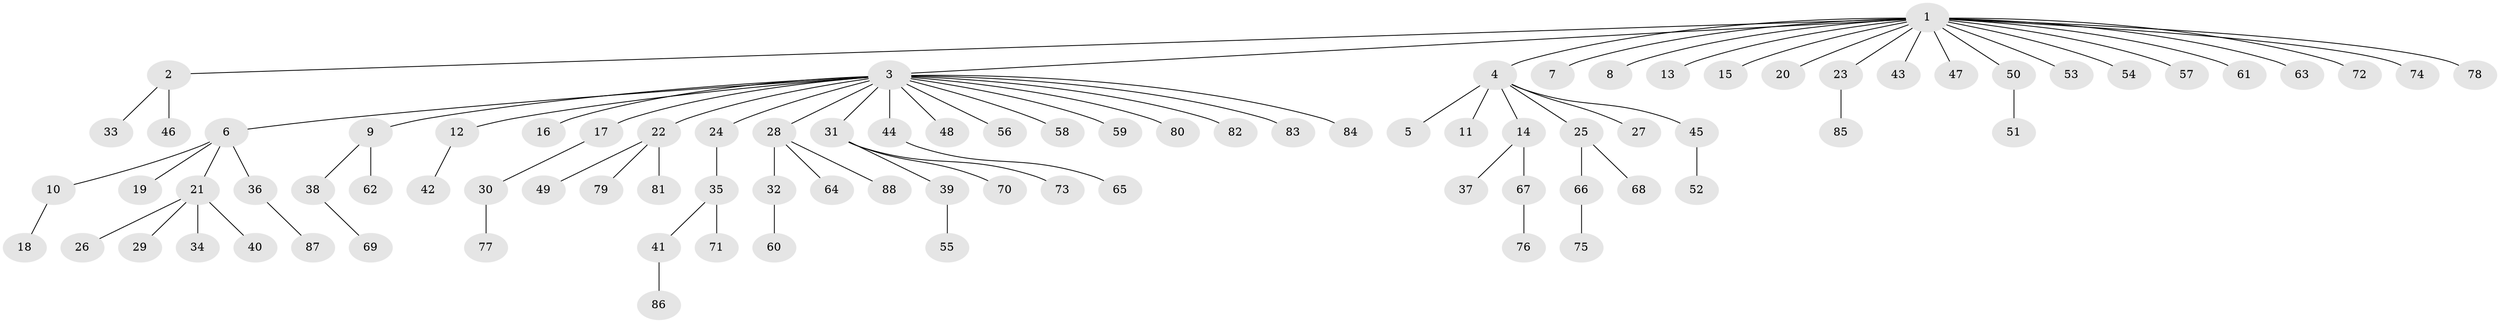 // coarse degree distribution, {3: 0.045454545454545456, 1: 0.8409090909090909, 2: 0.045454545454545456, 17: 0.045454545454545456, 5: 0.022727272727272728}
// Generated by graph-tools (version 1.1) at 2025/36/03/04/25 23:36:54]
// undirected, 88 vertices, 87 edges
graph export_dot {
  node [color=gray90,style=filled];
  1;
  2;
  3;
  4;
  5;
  6;
  7;
  8;
  9;
  10;
  11;
  12;
  13;
  14;
  15;
  16;
  17;
  18;
  19;
  20;
  21;
  22;
  23;
  24;
  25;
  26;
  27;
  28;
  29;
  30;
  31;
  32;
  33;
  34;
  35;
  36;
  37;
  38;
  39;
  40;
  41;
  42;
  43;
  44;
  45;
  46;
  47;
  48;
  49;
  50;
  51;
  52;
  53;
  54;
  55;
  56;
  57;
  58;
  59;
  60;
  61;
  62;
  63;
  64;
  65;
  66;
  67;
  68;
  69;
  70;
  71;
  72;
  73;
  74;
  75;
  76;
  77;
  78;
  79;
  80;
  81;
  82;
  83;
  84;
  85;
  86;
  87;
  88;
  1 -- 2;
  1 -- 3;
  1 -- 4;
  1 -- 7;
  1 -- 8;
  1 -- 13;
  1 -- 15;
  1 -- 20;
  1 -- 23;
  1 -- 43;
  1 -- 47;
  1 -- 50;
  1 -- 53;
  1 -- 54;
  1 -- 57;
  1 -- 61;
  1 -- 63;
  1 -- 72;
  1 -- 74;
  1 -- 78;
  2 -- 33;
  2 -- 46;
  3 -- 6;
  3 -- 9;
  3 -- 12;
  3 -- 16;
  3 -- 17;
  3 -- 22;
  3 -- 24;
  3 -- 28;
  3 -- 31;
  3 -- 44;
  3 -- 48;
  3 -- 56;
  3 -- 58;
  3 -- 59;
  3 -- 80;
  3 -- 82;
  3 -- 83;
  3 -- 84;
  4 -- 5;
  4 -- 11;
  4 -- 14;
  4 -- 25;
  4 -- 27;
  4 -- 45;
  6 -- 10;
  6 -- 19;
  6 -- 21;
  6 -- 36;
  9 -- 38;
  9 -- 62;
  10 -- 18;
  12 -- 42;
  14 -- 37;
  14 -- 67;
  17 -- 30;
  21 -- 26;
  21 -- 29;
  21 -- 34;
  21 -- 40;
  22 -- 49;
  22 -- 79;
  22 -- 81;
  23 -- 85;
  24 -- 35;
  25 -- 66;
  25 -- 68;
  28 -- 32;
  28 -- 64;
  28 -- 88;
  30 -- 77;
  31 -- 39;
  31 -- 70;
  31 -- 73;
  32 -- 60;
  35 -- 41;
  35 -- 71;
  36 -- 87;
  38 -- 69;
  39 -- 55;
  41 -- 86;
  44 -- 65;
  45 -- 52;
  50 -- 51;
  66 -- 75;
  67 -- 76;
}
